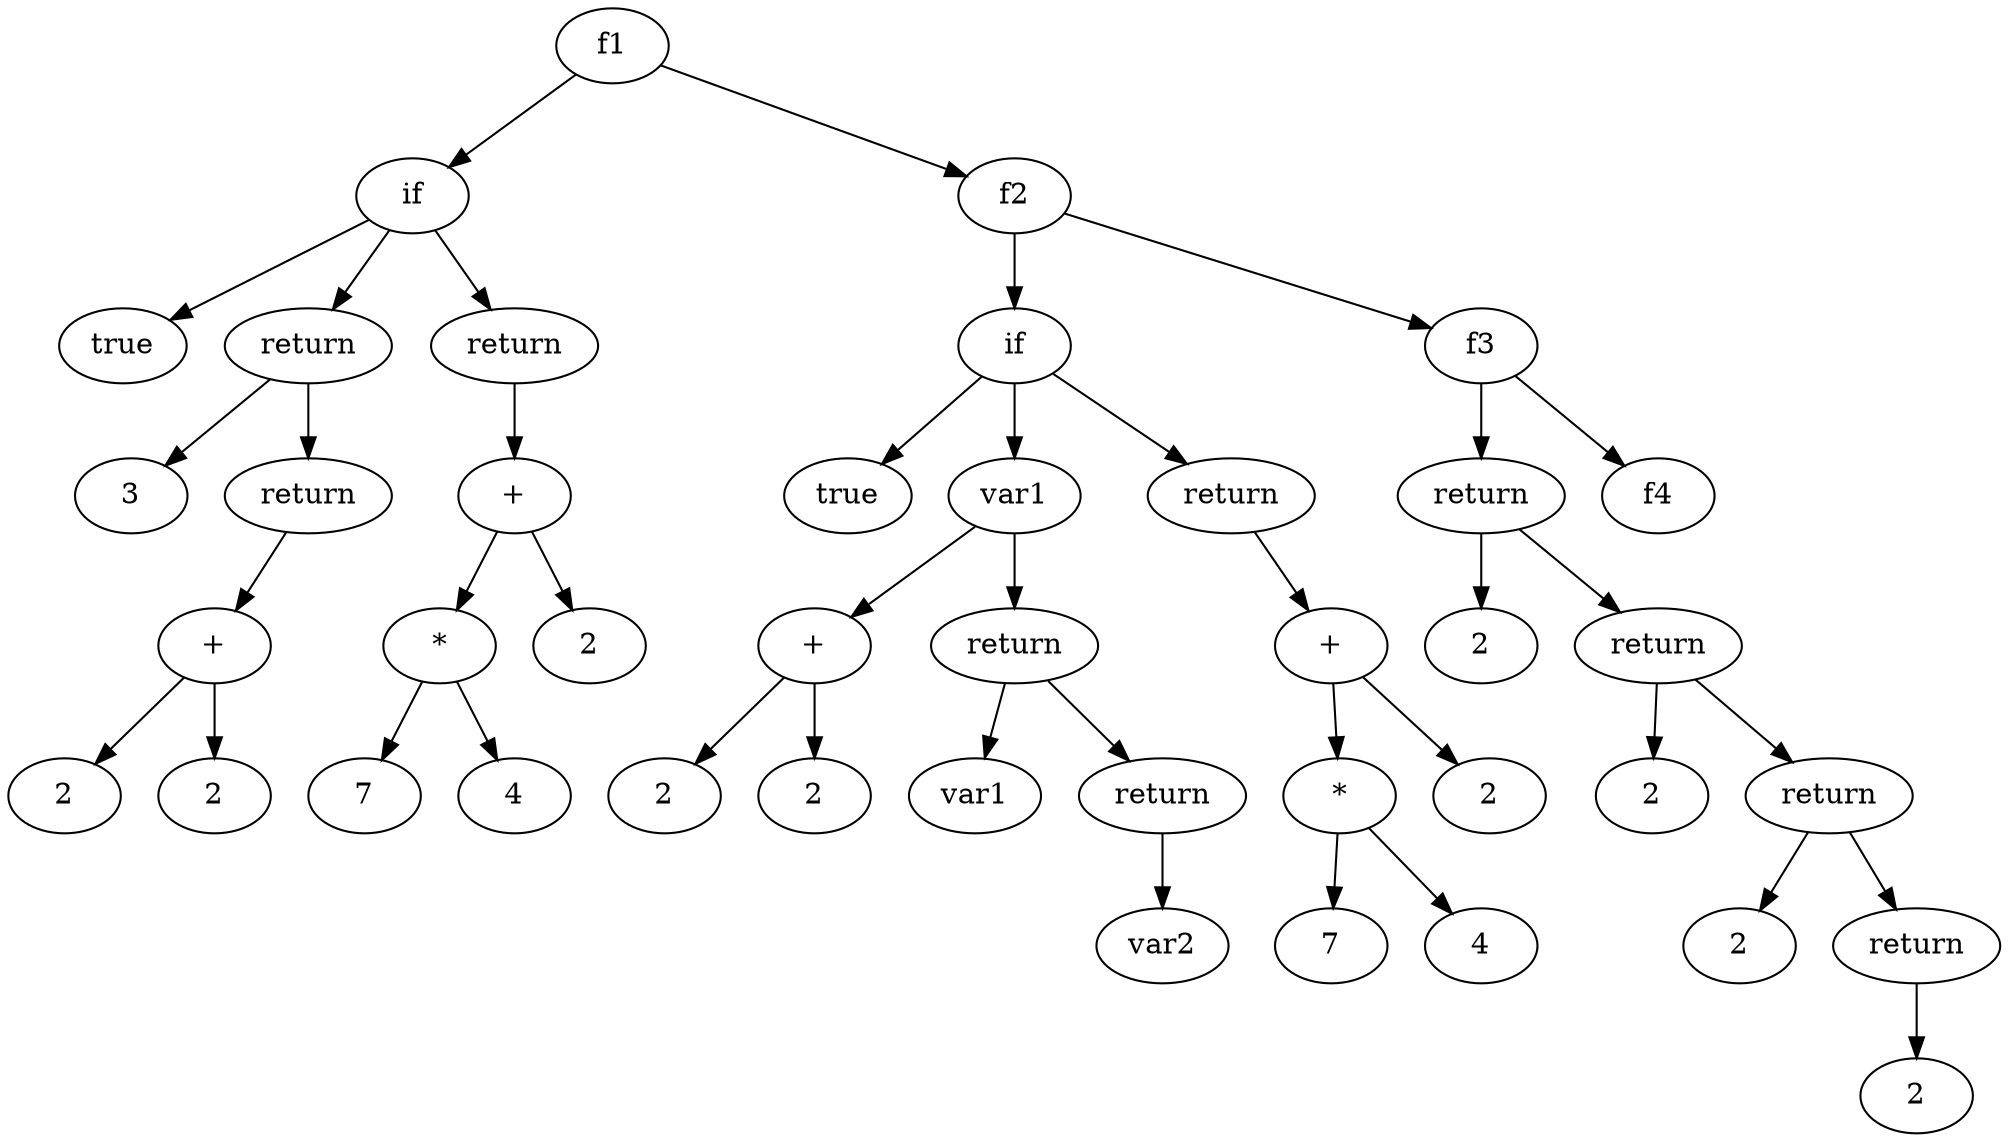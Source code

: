 # Executado assim: ./output2dot.sh 
# https://graphviz.org/doc/info/lang.html
digraph {
  x56483fc03370 -> x56483fc036b0
  x56483fc036b0 -> x56483fc033e0
  x56483fc033e0 [label="true"]
  x56483fc036b0 -> x56483fc03480
  x56483fc03480 -> x56483fc03450
  x56483fc03450 [label="3"]
  x56483fc03480 -> x56483fc03640
  x56483fc03640 -> x56483fc035d0
  x56483fc035d0 -> x56483fc03530
  x56483fc03530 [label="2"]
  x56483fc035d0 -> x56483fc035a0
  x56483fc035a0 [label="2"]
  x56483fc035d0 [label="+"]
  x56483fc03640 [label="return"]
  x56483fc03480 [label="return"]
  x56483fc036b0 -> x56483fc03950
  x56483fc03950 -> x56483fc038e0
  x56483fc038e0 -> x56483fc03800
  x56483fc03800 -> x56483fc03760
  x56483fc03760 [label="7"]
  x56483fc03800 -> x56483fc037d0
  x56483fc037d0 [label="4"]
  x56483fc03800 [label="*"]
  x56483fc038e0 -> x56483fc038b0
  x56483fc038b0 [label="2"]
  x56483fc038e0 [label="+"]
  x56483fc03950 [label="return"]
  x56483fc036b0 [label="if"]
  x56483fc03370 -> x56483fc03a20
  x56483fc03a20 -> x56483fc03e60
  x56483fc03e60 -> x56483fc03a90
  x56483fc03a90 [label="true"]
  x56483fc03e60 -> x56483fc03c50
  x56483fc03c50 -> x56483fc03be0
  x56483fc03be0 -> x56483fc03b40
  x56483fc03b40 [label="2"]
  x56483fc03be0 -> x56483fc03bb0
  x56483fc03bb0 [label="2"]
  x56483fc03be0 [label="+"]
  x56483fc03c50 -> x56483fc03d10
  x56483fc03d10 -> x56483fc03ce0
  x56483fc03ce0 [label="var1"]
  x56483fc03d10 -> x56483fc03df0
  x56483fc03df0 -> x56483fc03dc0
  x56483fc03dc0 [label="var2"]
  x56483fc03df0 [label="return"]
  x56483fc03d10 [label="return"]
  x56483fc03c50 [label="var1"]
  x56483fc03e60 -> x56483fc04100
  x56483fc04100 -> x56483fc04090
  x56483fc04090 -> x56483fc03fb0
  x56483fc03fb0 -> x56483fc03f10
  x56483fc03f10 [label="7"]
  x56483fc03fb0 -> x56483fc03f80
  x56483fc03f80 [label="4"]
  x56483fc03fb0 [label="*"]
  x56483fc04090 -> x56483fc04060
  x56483fc04060 [label="2"]
  x56483fc04090 [label="+"]
  x56483fc04100 [label="return"]
  x56483fc03e60 [label="if"]
  x56483fc03a20 -> x56483fc041d0
  x56483fc041d0 -> x56483fc04270
  x56483fc04270 -> x56483fc04240
  x56483fc04240 [label="2"]
  x56483fc04270 -> x56483fc04350
  x56483fc04350 -> x56483fc04320
  x56483fc04320 [label="2"]
  x56483fc04350 -> x56483fc04430
  x56483fc04430 -> x56483fc04400
  x56483fc04400 [label="2"]
  x56483fc04430 -> x56483fc04510
  x56483fc04510 -> x56483fc044e0
  x56483fc044e0 [label="2"]
  x56483fc04510 [label="return"]
  x56483fc04430 [label="return"]
  x56483fc04350 [label="return"]
  x56483fc04270 [label="return"]
  x56483fc041d0 -> x56483fc045e0
  x56483fc045e0 [label="f4"]
  x56483fc041d0 [label="f3"]
  x56483fc03a20 [label="f2"]
  x56483fc03370 [label="f1"]
}
